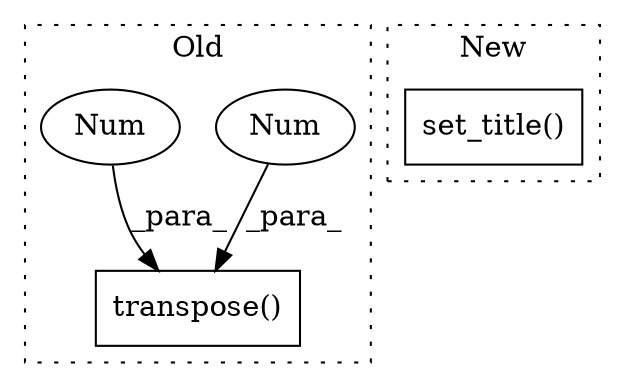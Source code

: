 digraph G {
subgraph cluster0 {
1 [label="transpose()" a="75" s="1785,1864" l="75,1" shape="box"];
3 [label="Num" a="76" s="1860" l="1" shape="ellipse"];
4 [label="Num" a="76" s="1863" l="1" shape="ellipse"];
label = "Old";
style="dotted";
}
subgraph cluster1 {
2 [label="set_title()" a="75" s="2973,2993" l="16,1" shape="box"];
label = "New";
style="dotted";
}
3 -> 1 [label="_para_"];
4 -> 1 [label="_para_"];
}